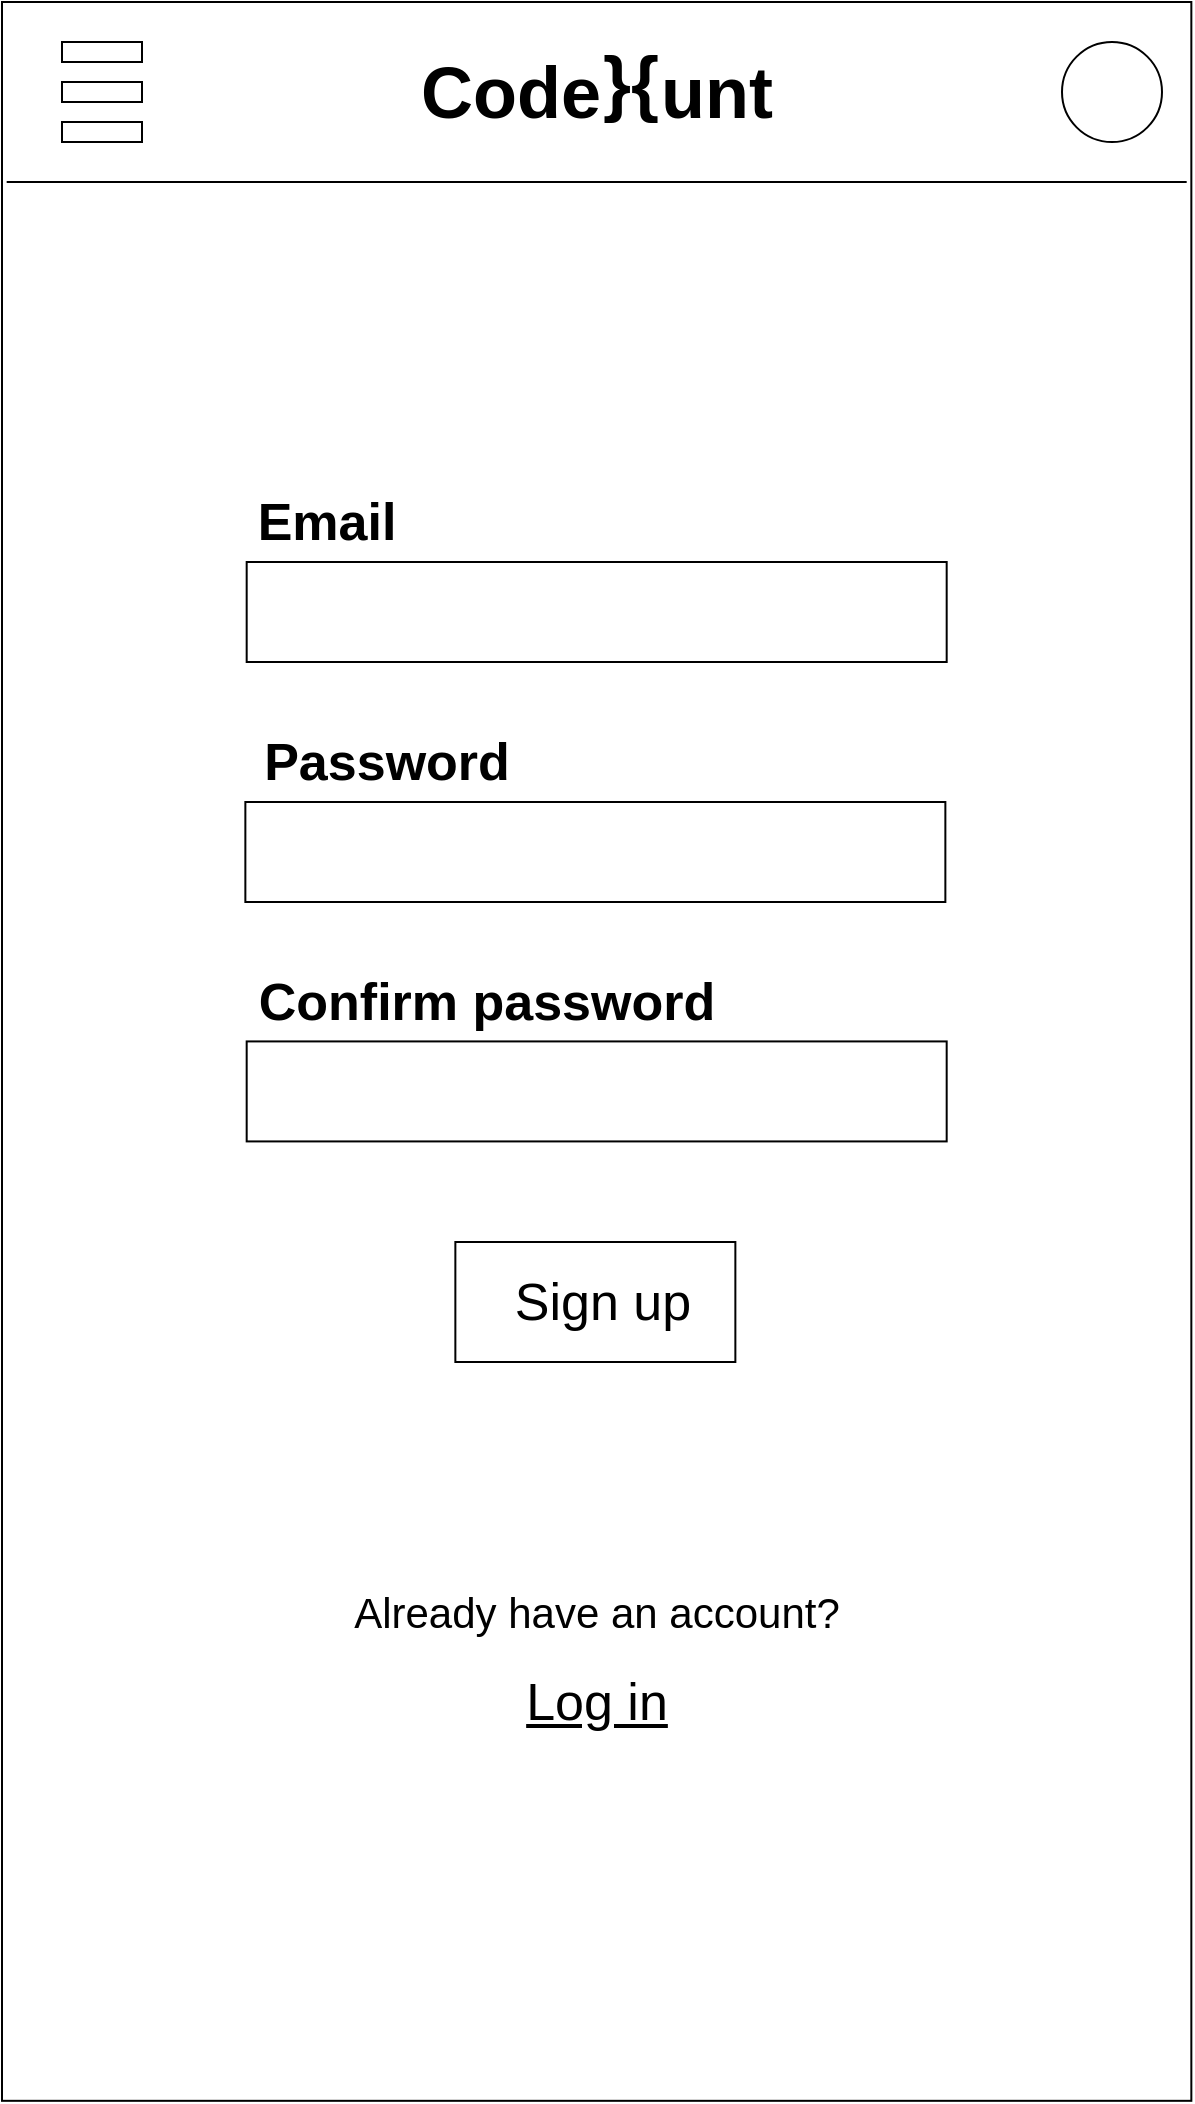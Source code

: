 <mxfile version="16.6.2" type="device"><diagram id="uHZ2Qg7K2mVeMCl_AWYa" name="Page-1"><mxGraphModel dx="1943" dy="1109" grid="1" gridSize="10" guides="1" tooltips="1" connect="1" arrows="1" fold="1" page="1" pageScale="1" pageWidth="827" pageHeight="1169" math="0" shadow="0"><root><mxCell id="0"/><mxCell id="1" parent="0"/><mxCell id="K3aXraXdDp5tR4Q-qc49-1" value="" style="rounded=0;whiteSpace=wrap;html=1;" vertex="1" parent="1"><mxGeometry x="116" y="70" width="594.67" height="1049.41" as="geometry"/></mxCell><mxCell id="K3aXraXdDp5tR4Q-qc49-2" value="" style="endArrow=none;html=1;rounded=0;" edge="1" parent="1"><mxGeometry width="50" height="50" relative="1" as="geometry"><mxPoint x="708.34" y="160" as="sourcePoint"/><mxPoint x="118.34" y="160" as="targetPoint"/></mxGeometry></mxCell><mxCell id="K3aXraXdDp5tR4Q-qc49-3" value="Code&amp;nbsp; &amp;nbsp;unt" style="text;html=1;align=center;verticalAlign=middle;resizable=0;points=[];autosize=1;strokeColor=none;fillColor=none;fontSize=36;fontStyle=1" vertex="1" parent="1"><mxGeometry x="318.34" y="90" width="190" height="50" as="geometry"/></mxCell><mxCell id="K3aXraXdDp5tR4Q-qc49-4" value="" style="ellipse;whiteSpace=wrap;html=1;aspect=fixed;fontSize=22;" vertex="1" parent="1"><mxGeometry x="646" y="90" width="50" height="50" as="geometry"/></mxCell><mxCell id="K3aXraXdDp5tR4Q-qc49-5" value="" style="rounded=0;whiteSpace=wrap;html=1;fontSize=22;" vertex="1" parent="1"><mxGeometry x="146" y="90" width="40" height="10" as="geometry"/></mxCell><mxCell id="K3aXraXdDp5tR4Q-qc49-6" value="" style="rounded=0;whiteSpace=wrap;html=1;fontSize=22;" vertex="1" parent="1"><mxGeometry x="146" y="110" width="40" height="10" as="geometry"/></mxCell><mxCell id="K3aXraXdDp5tR4Q-qc49-7" value="" style="rounded=0;whiteSpace=wrap;html=1;fontSize=22;" vertex="1" parent="1"><mxGeometry x="146" y="130" width="40" height="10" as="geometry"/></mxCell><mxCell id="K3aXraXdDp5tR4Q-qc49-8" value="Email" style="text;html=1;align=center;verticalAlign=middle;resizable=0;points=[];autosize=1;strokeColor=none;fillColor=none;fontSize=26;fontStyle=1" vertex="1" parent="1"><mxGeometry x="238.34" y="310" width="80" height="40" as="geometry"/></mxCell><mxCell id="K3aXraXdDp5tR4Q-qc49-9" value="Password" style="text;html=1;align=center;verticalAlign=middle;resizable=0;points=[];autosize=1;strokeColor=none;fillColor=none;fontSize=26;fontStyle=1" vertex="1" parent="1"><mxGeometry x="237.68" y="430" width="140" height="40" as="geometry"/></mxCell><mxCell id="K3aXraXdDp5tR4Q-qc49-10" value="" style="rounded=0;whiteSpace=wrap;html=1;fontSize=20;" vertex="1" parent="1"><mxGeometry x="238.34" y="350" width="350" height="50" as="geometry"/></mxCell><mxCell id="K3aXraXdDp5tR4Q-qc49-11" value="" style="rounded=0;whiteSpace=wrap;html=1;fontSize=20;" vertex="1" parent="1"><mxGeometry x="237.68" y="470" width="350" height="50" as="geometry"/></mxCell><mxCell id="K3aXraXdDp5tR4Q-qc49-12" value="}{" style="text;html=1;align=center;verticalAlign=middle;resizable=0;points=[];autosize=1;strokeColor=none;fillColor=none;fontSize=36;fontStyle=1" vertex="1" parent="1"><mxGeometry x="410" y="85" width="40" height="50" as="geometry"/></mxCell><mxCell id="K3aXraXdDp5tR4Q-qc49-13" value="" style="rounded=0;whiteSpace=wrap;html=1;fontSize=26;" vertex="1" parent="1"><mxGeometry x="342.68" y="690" width="140" height="60" as="geometry"/></mxCell><mxCell id="K3aXraXdDp5tR4Q-qc49-14" value="Sign up" style="text;html=1;align=center;verticalAlign=middle;resizable=0;points=[];autosize=1;strokeColor=none;fillColor=none;fontSize=26;" vertex="1" parent="1"><mxGeometry x="366.02" y="700" width="100" height="40" as="geometry"/></mxCell><mxCell id="K3aXraXdDp5tR4Q-qc49-15" value="Already have an account?" style="text;html=1;align=center;verticalAlign=middle;resizable=0;points=[];autosize=1;strokeColor=none;fillColor=none;fontSize=21;" vertex="1" parent="1"><mxGeometry x="283.34" y="860" width="260" height="30" as="geometry"/></mxCell><mxCell id="K3aXraXdDp5tR4Q-qc49-16" value="Log in" style="text;html=1;align=center;verticalAlign=middle;resizable=0;points=[];autosize=1;strokeColor=none;fillColor=none;fontSize=26;fontStyle=4" vertex="1" parent="1"><mxGeometry x="368.34" y="900" width="90" height="40" as="geometry"/></mxCell><mxCell id="K3aXraXdDp5tR4Q-qc49-18" value="Confirm password" style="text;html=1;align=center;verticalAlign=middle;resizable=0;points=[];autosize=1;strokeColor=none;fillColor=none;fontSize=26;fontStyle=1" vertex="1" parent="1"><mxGeometry x="237.68" y="549.71" width="240" height="40" as="geometry"/></mxCell><mxCell id="K3aXraXdDp5tR4Q-qc49-19" value="" style="rounded=0;whiteSpace=wrap;html=1;fontSize=20;" vertex="1" parent="1"><mxGeometry x="238.34" y="589.71" width="350" height="50" as="geometry"/></mxCell></root></mxGraphModel></diagram></mxfile>